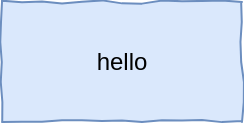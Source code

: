 <mxfile version="14.2.9" type="github">
  <diagram id="Du6pm5e4uxYSHS0i3DuL" name="Page-1">
    <mxGraphModel dx="898" dy="482" grid="1" gridSize="10" guides="1" tooltips="1" connect="1" arrows="1" fold="1" page="1" pageScale="1" pageWidth="850" pageHeight="1100" math="0" shadow="0">
      <root>
        <mxCell id="0" />
        <mxCell id="1" parent="0" />
        <mxCell id="0iuC81JQH2bmLPUaC_nH-1" value="hello" style="rounded=0;whiteSpace=wrap;html=1;sketch=0;shadow=0;glass=0;comic=1;fillColor=#dae8fc;strokeColor=#6c8ebf;container=0;" vertex="1" parent="1">
          <mxGeometry x="190" y="90" width="120" height="60" as="geometry" />
        </mxCell>
      </root>
    </mxGraphModel>
  </diagram>
</mxfile>
